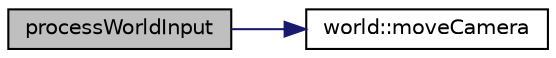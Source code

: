 digraph "processWorldInput"
{
  edge [fontname="Helvetica",fontsize="10",labelfontname="Helvetica",labelfontsize="10"];
  node [fontname="Helvetica",fontsize="10",shape=record];
  rankdir="LR";
  Node59 [label="processWorldInput",height=0.2,width=0.4,color="black", fillcolor="grey75", style="filled", fontcolor="black"];
  Node59 -> Node60 [color="midnightblue",fontsize="10",style="solid",fontname="Helvetica"];
  Node60 [label="world::moveCamera",height=0.2,width=0.4,color="black", fillcolor="white", style="filled",URL="$classworld.html#a481d177f11e4f585b1cc8486e9f843f2",tooltip="This function is used to set the position of the camera. "];
}
